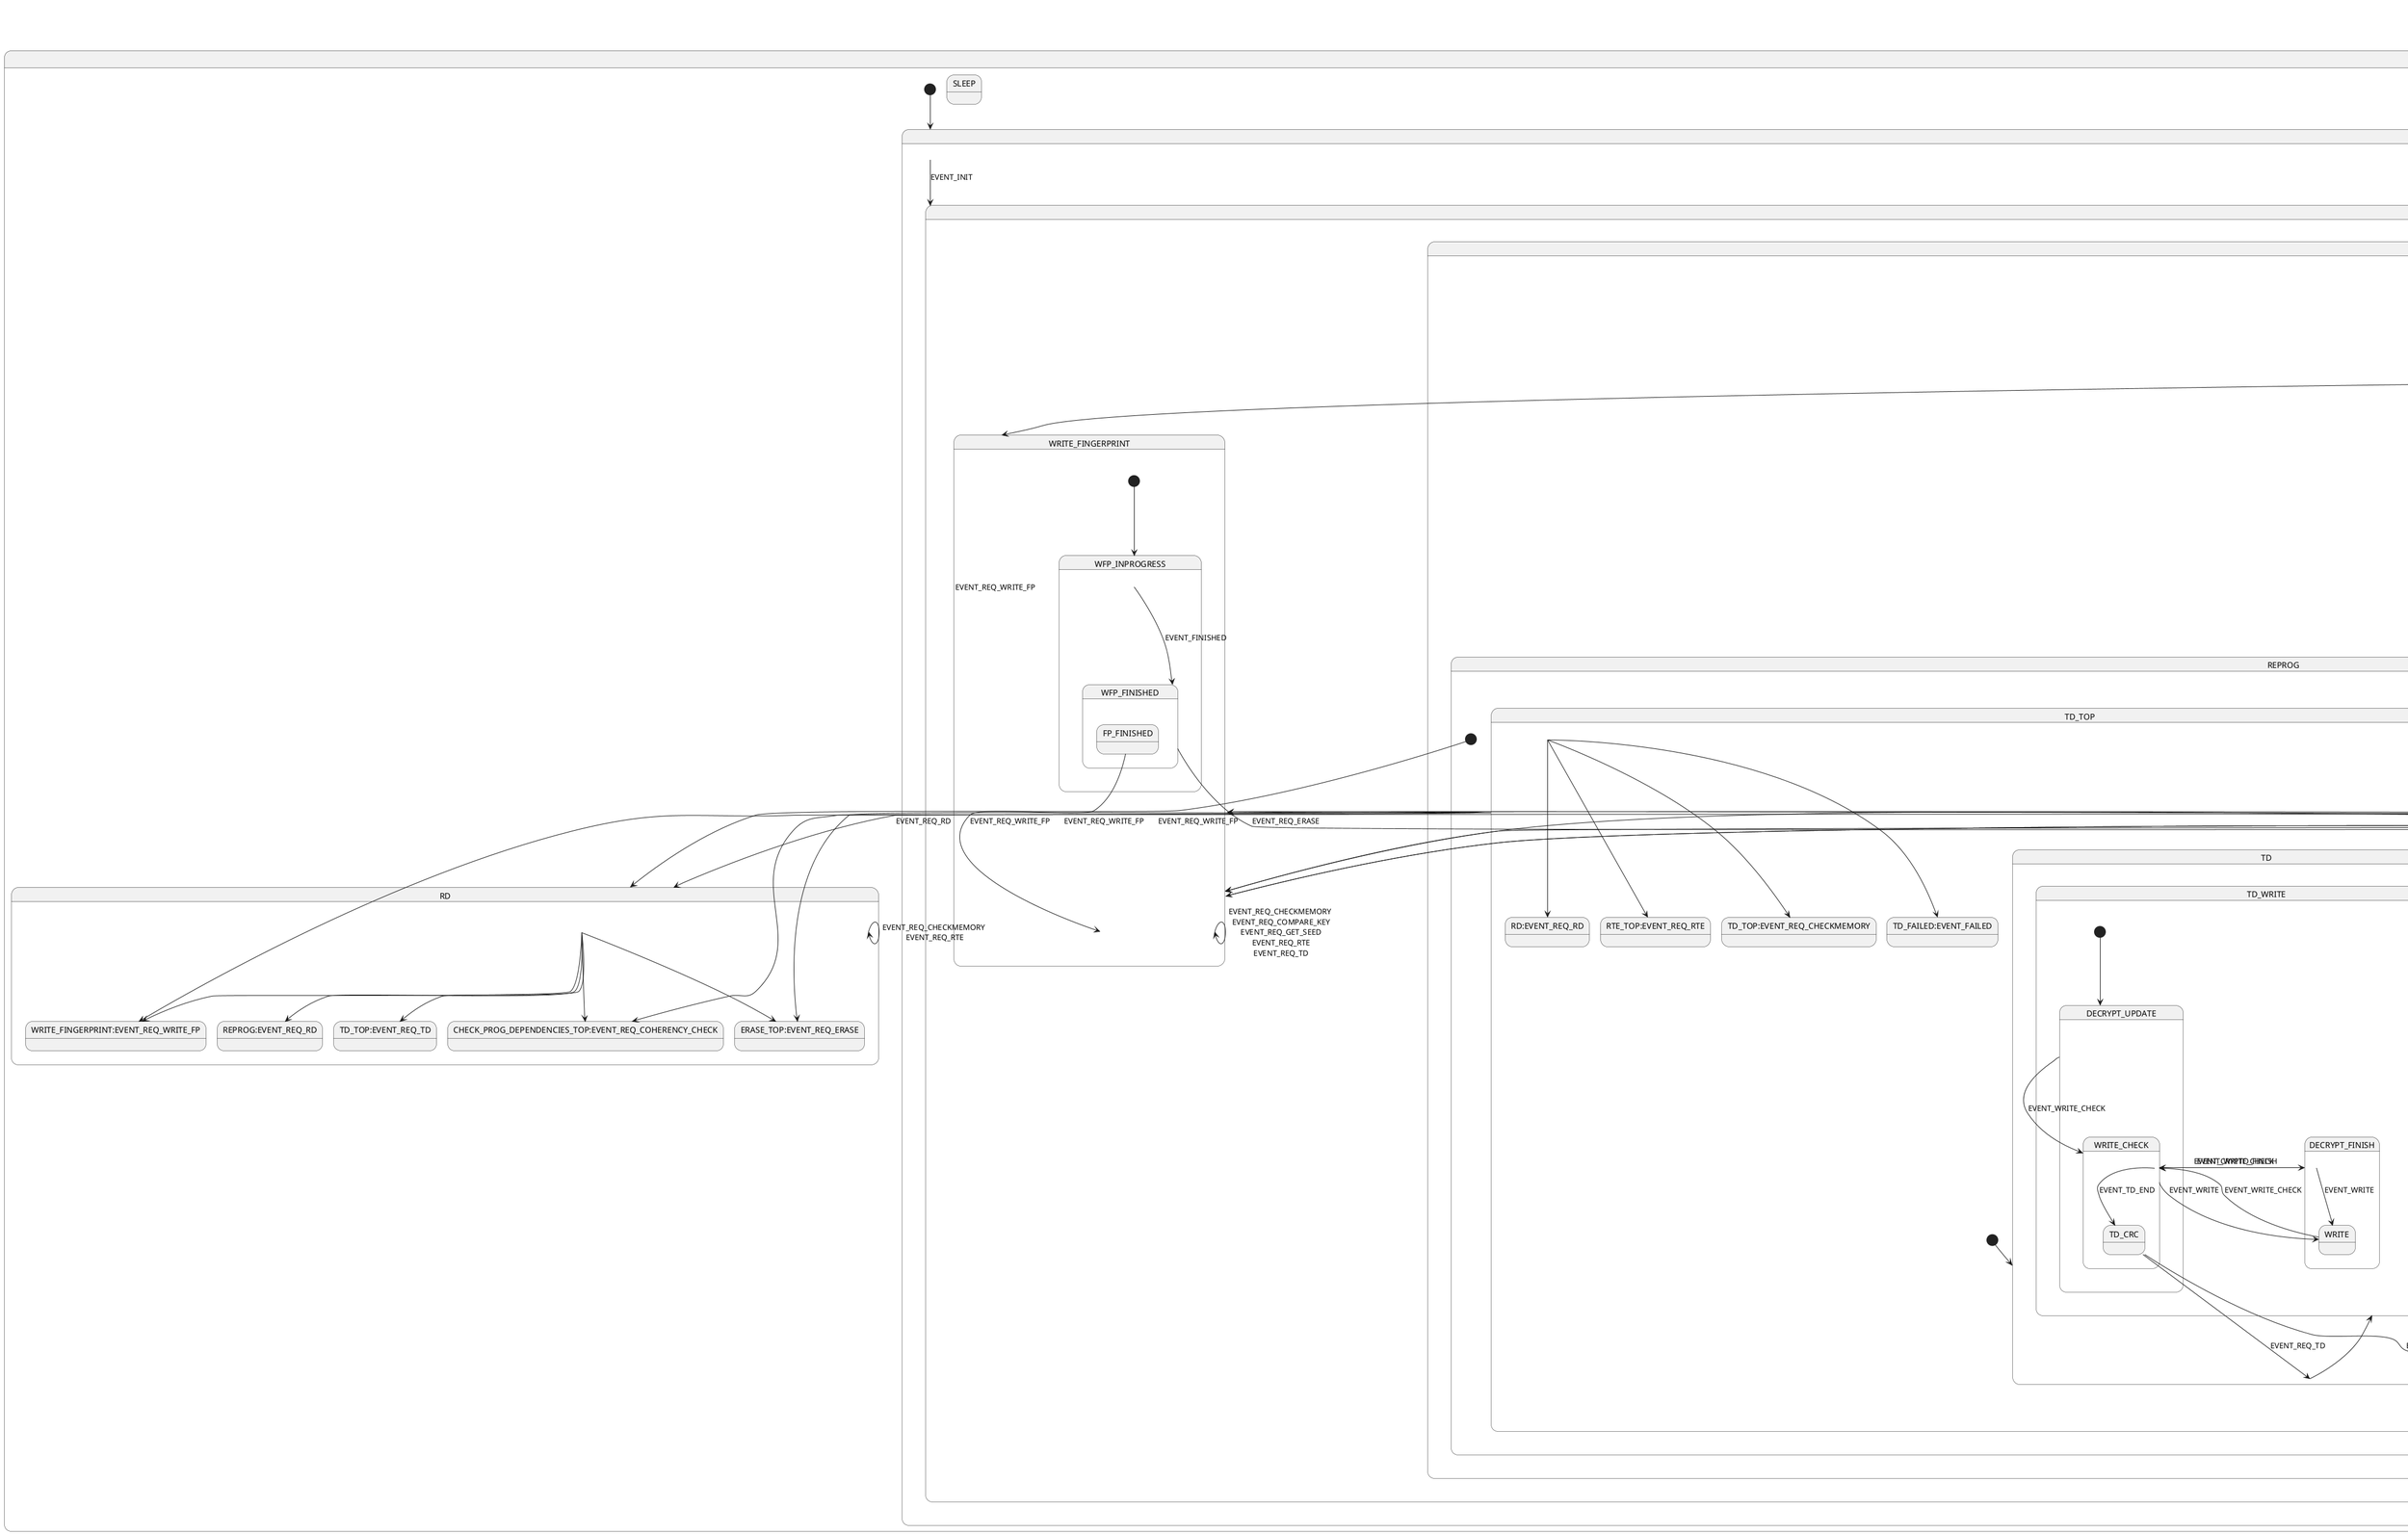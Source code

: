 @startuml

[*]-down->TOP


state TOP {

    [*] -down-> PRE_INIT
    
    state PRE_INIT {
        ' transition list:
        PRE_INIT-down->ALIVE :  EVENT_INIT 
        
    }
    state SLEEP {
        
    }
    ' alive
    INIT-down->PROG_SESSION :  EVENT_OPEN_PROG_SESSION
    INIT-down->DEFAULT_SESSION :  EVENT_REQ_DSC01
    INIT-down->EXT_SESSION :  EVENT_REQ_DSC03
    INIT-down->ECU_RESET :  EVENT_REQ_ER
    INIT-down->RESET :  EVENT_RESET \n EVENT_S3_TIMEOUT
    
    INIT-down->INIT : \n EVENT_REQ_PRECOND_CHECK\n\n
    
    ' note on link : \n internal self-transition
    state ALIVE {
        ' transition list:
        [*] -down-> INIT : \t init leaf state of state alive 

        state INIT {
            ' terminal leap state
            ' No transitions
        }

        ' transition list:
        DEFAULT_SESSION -down-> RESET :  EVENT_TX_CONF
        state DEFAULT_SESSION {
            
        }
        EXT_SESSION-down->EXT_SESSION :  EVENT_REQ_COMPARE_KEY
        EXT_SESSION-down->GET_SEED :  EVENT_REQ_GET_SEED
        state EXT_SESSION {
            ' transition list:
        
        }
        ' transition list:
        PROG_SESSION-down->BLU_RESUME :  EVENT_BLU_PROGRESS
        PROG_SESSION-down-> ERASE_TOP :  EVENT_REQ_ERASE
        PROG_SESSION-down-> GET_SEED :   EVENT_REQ_GET_SEED
        PROG_SESSION-down-> WRITE_FINGERPRINT :   EVENT_REQ_WRITE_FP
        ' 5 internal transition
        PROG_SESSION-down->PROG_SESSION : EVENT_REQ_CHECKMEMORY\n EVENT_REQ_COHERENCY_CHECK\n EVENT_REQ_COMPARE_KEY\n EVENT_REQ_RTE\n EVENT_REQ_TD
        state PROG_SESSION {
            ' terminal leap state
            
        }


        state CHECK_MEMORY_TOP {

            [*]-down-> SIGNATURE_CHECK
             SIGNATURE_CHECK-down-> ERASE_TOP :  EVENT_REQ_ERASE
             SIGNATURE_CHECK-down-> WRITE_FINGERPRINT :  EVENT_REQ_WRITE_FP
            ' 5 internal transition
             SIGNATURE_CHECK-down-> SIGNATURE_CHECK: EVENT_REQ_COMPARE_KEY\n EVENT_REQ_GET_SEED\n EVENT_REQ_RTE\n EVENT_REQ_TD
             SIGNATURE_CHECK-down-> CHECK_MEMORY: EVENT_CRYPTO_FINISH
            SIGNATURE_CHECK-down-> CHECK_MEMORY_FINISH: EVENT_FAILED
            state SIGNATURE_CHECK {
                ' terminal leap state
                
            }
            SECUREBOOT_COMPUTE_CHECKSUM-down->SECUREBOOT_COMPUTE_CHECKSUM: EVENT_FAILED
                SECUREBOOT_COMPUTE_CHECKSUM-down-> BLU_PRE_RESET: EVENT_BLU_PROGRESS
                SECUREBOOT_COMPUTE_CHECKSUM-down-> CHECK_MEMORY_FINISH: EVENT_FINISHED
            state SECUREBOOT_COMPUTE_CHECKSUM{
                ' terminal leap state
                
            }
            CHECK_MEMORY_FINISH-down->CHECK_MEMORY_FINISH: EVENT_REQ_CHECKMEMORY
                CHECK_MEMORY_FINISH-down-> CHECK_PROG_DEPENDENCIES_TOP: EVENT_REQ_COHERENCY_CHECK
                CHECK_MEMORY_FINISH-down-> REPROG: EVENT_REQ_RD
            }
            state CHECK_MEMORY_FINISH{
                ' terminal leap state
            }
            CHECK_MEMORY-down->CHECK_MEMORY: EVENT_CRC_FINISH\n EVENT_CRYPTO_FINISH
                CHECK_MEMORY-down-> BLU_PRE_RESET: EVENT_BLU_PROGRESS
                CHECK_MEMORY-down-> SECUREBOOT_COMPUTE_CHECKSUM: EVENT_CHECKSUM_UPDATE
                CHECK_MEMORY-down-> CHECK_MEMORY_FINISH: EVENT_FAILED\n EVENT_FINISHED    
            state CHECK_MEMORY{
                ' terminal leap state
                
            }
            BLU_RESUME-down-> CHECK_MEMORY_FINISH: EVENT_FINISHED
            state BLU_RESUME{
                ' terminal leap state
                
            }
            BLU_PRE_RESET-down-> RESET: EVENT_TX_CONF
            state BLU_PRE_RESET{
                ' terminal leap state
                
            }

        }
        state CHECK_PROG_DEPENDENCIES_TOP {
            ' 4 internal transitions
            CHECK_PROG_DEPENDENCIES_TOP-down->CHECK_PROG_DEPENDENCIES_TOP: EVENT_REQ_GET_SEED\n EVENT_REQ_RTE\n EVENT_REQ_TD
            
            CHECK_PROG_DEPENDENCIES_TOP-down-> COMPARE_KEY: EVENT_REQ_COMPARE_KEY
            CHECK_PROG_DEPENDENCIES_TOP-down-> ERASE_TOP: EVENT_REQ_ERASE
            CHECK_PROG_DEPENDENCIES_TOP-down-> WRITE_FINGERPRINT: EVENT_REQ_WRITE_FP
            CHECK_PROG_DEP_FINISH-down-> CHECK_PROG_DEP_FINISH: EVENT_FINISHED
            state CHECK_PROG_DEP{
                ' terminal leap state

            }
            CHECK_PROG_DEP_FINISH-down->CHECK_PROG_DEP_FINISH: EVENT_REQ_CHECKMEMORY
            CHECK_PROG_DEP_FINISH-down-> CHECK_PROG_DEPENDENCIES_TOP: EVENT_REQ_COHERENCY_CHECK
            CHECK_PROG_DEP_FINISH-down-> REPROG: EVENT_REQ_RD
            state CHECK_PROG_DEP_FINISH{
                ' terminal leap state
                
            }
            
        }
        '  5 intern transitions
        COMPARE_KEY-down->COMPARE_KEY: EVENT_REQ_CHECKMEMORY\n EVENT_REQ_COMPARE_KEY\n EVENT_REQ_GET_SEED\n EVENT_REQ_RTE\n EVENT_REQ_TD
        COMPARE_KEY-down-> CHECK_PROG_DEPENDENCIES_TOP: EVENT_REQ_COHERENCY_CHECK
        COMPARE_KEY-down-> ERASE_TOP: EVENT_REQ_ERASE
        COMPARE_KEY-down-> RD: EVENT_REQ_RD
        COMPARE_KEY-down-> WRITE_FINGERPRINT: EVENT_REQ_WRITE_FP
        COMPARE_KEY-down-> LOCKED: EVENT_UNLOCK_FAILED
        state COMPARE_KEY {
             ' terminal leap state
            
        }

        state ECU_RESET {
            ' terminal leap state
            ECU_RESET-down-> RESET: EVENT_TX_CONF
        }
        state RESET {
            ' terminal leap state
            ' There are no transitions
        }
        state ERASE_TOP {
            ' 4 internal tansitions
            [*]-down-> ERASE_TRANSMITNRC78
            ERASE_TOP-down->ERASE_TOP: EVENT_REQ_COMPARE_KEY\n EVENT_REQ_GET_SEED\n EVENT_REQ_RTE\n EVENT_REQ_TD
            ERASE_TOP-down-> CHECK_PROG_DEPENDENCIES_TOP: EVENT_REQ_COHERENCY_CHECK
            state ERASE_TRANSMITNRC78{
                ERASE_TRANSMITNRC78-down->ERASE_CHECK: EVENT_TX_CONF
                ' terminal leap state
            }
            state ERASE_NRC78{
                ' terminal leap state
                ERASE_NRC78-down-> ERASE: EVENT_TX_CONF
            }
            state ERASE_CHECK{
                ' terminal leap state
                ERASE_CHECK-down-> ERASE_FINISH: EVENT_FINISHED
                ERASE_CHECK-down-> ERASE: EVENT_TX_CONF
            }
            state ERASE{
                ' terminal leap state
                ERASE-down-> ERASE_FINISH: EVENT_FINISHED
                ERASE-down-> ERASE_NRC78: EVENT_WAIT_NRC78
            }
            state ERASE_FINISH{
                ' terminal leap state
                ERASE_FINISH-down-> ERASE_TOP: EVENT_REQ_ERASE
                ERASE_FINISH-down-> REPROG: EVENT_REQ_RD
                ERASE_FINISH-down-> WRITE_FINGERPRINT: EVENT_REQ_WRITE_FP
            }
            
        }
        state EXT_SESSION {
            ' terminal leap state
            EXT_SESSION-down->EXT_SESSION: EVENT_REQ_COMPARE_KEY
            EXT_SESSION-down-> GET_SEED: EVENT_REQ_GET_SEED
        }

        state GET_SEED {
            ' terminal leap state
            GET_SEED-down->GET_SEED: EVENT_REQ_CHECKMEMORY\n EVENT_REQ_COHERENCY_CHECK\n EVENT_REQ_GET_SEED\n EVENT_REQ_RTE\n EVENT_REQ_TD\n EVENT_REQ_WRITE_FP
            GET_SEED-down-> COMPARE_KEY: EVENT_REQ_COMPARE_KEY
            GET_SEED-down-> LOCKED: EVENT_UNLOCK_FAILED
        }
        state LOCKED {
            ' terminal leap state
            ' 6 intern trans
            LOCKED-down->LOCKED: EVENT_REQ_CHECKMEMORY\n EVENT_REQ_COHERENCY_CHECK\n EVENT_REQ_COMPARE_KEY\n EVENT_REQ_RTE\n EVENT_REQ_TD\n EVENT_REQ_WRITE_FP
            LOCKED-down->GET_SEED: EVENT_REQ_GET_SEED
        }
        
        state REPROG {
            [*]-down->RD
            ' 2 internal transitions
            REPROG-down->REPROG:EVENT_REQ_COMPARE_KEY\nEVENT_REQ_GET_SEED

            state RD{
                ' terminal leap state
                ' 3 internal transitions
                RD-down->RD:EVENT_REQ_CHECKMEMORY\n EVENT_REQ_RTE
                RD-down-> CHECK_PROG_DEPENDENCIES_TOP:EVENT_REQ_COHERENCY_CHECK
                RD-down-> ERASE_TOP:EVENT_REQ_ERASE
                RD-down-> REPROG:EVENT_REQ_RD
                RD-down-> TD_TOP:EVENT_REQ_TD
                RD-down-> WRITE_FINGERPRINT:EVENT_REQ_WRITE_FP
            }
            state  TD_TOP{
                [*]-down-> TD
                TD_TOP-down->TD_TOP:EVENT_REQ_CHECKMEMORY
                TD_TOP-down-> TD_FAILED:EVENT_FAILED
                TD_TOP-down-> CHECK_PROG_DEPENDENCIES_TOP:EVENT_REQ_COHERENCY_CHECK
                TD_TOP-down-> ERASE_TOP:EVENT_REQ_ERASE
                TD_TOP-down-> RD:EVENT_REQ_RD
                TD_TOP-down-> RTE_TOP:EVENT_REQ_RTE
                TD_TOP-down-> WRITE_FINGERPRINT:EVENT_REQ_WRITE_FP

                state TD{
                    ' terminal leap state
                    TD-down-> TD_WRITE: EVENT_WRITE_CHECK
                }

                state TD_WRITE{
                    [*]-down-> DECRYPT_UPDATE
                    ' 2 internal transitions
                    TD_WRITE-down->TD_WRITE: EVENT_REQ_TD\n EVENT_STREAMING
                    
                    state DECRYPT_UPDATE{
                        ' terminal leap state
                        DECRYPT_UPDATE-down-> WRITE_CHECK: EVENT_WRITE_CHECK
                    }


                    state DECRYPT_FINISH{
                        ' terminal leap state
                        DECRYPT_FINISH-down-> WRITE: EVENT_WRITE
                        DECRYPT_FINISH-down-> WRITE_CHECK: EVENT_WRITE_CHECK
                    }

                    state WRITE_CHECK{
                        ' terminal leap state
                        WRITE_CHECK-down-> DECRYPT_FINISH: EVENT_CRYPTO_FINISH
                        WRITE_CHECK-down-> TD_CRC: EVENT_TD_END
                        WRITE_CHECK-down-> WRITE: EVENT_WRITE
                    }
                    state WRITE{
                        ' terminal leap state
                        WRITE-down-> WRITE_CHECK: EVENT_WRITE_CHECK
                    }

                }
                state TD_FAILED{
                    ' terminal leap state
                    TD_FAILED-down-> TD: EVENT_REQ_TD
                    TD_FAILED-down-> TD_STREAMING: EVENT_STREAMING
                }
                state TD_CRC{
                    ' terminal leap state
                    TD_CRC-down-> TD: EVENT_REQ_TD
                    TD_CRC-down-> TD_STREAMING: EVENT_STREAMING
                }
                ' addition state compared to origin sc 
                state TD_STREAMING{
                    ' terminal leap state
                    TD_STREAMING-down-> TD_WRITE: EVENT_WRITE_CHECK
                }
                
            }
            state RTE_TOP{
                [*]-down-> RTE
                ' 2 internal transitions
                RTE_TOP-down->RTE_TOP: EVENT_REQ_RTE\n  EVENT_REQ_TD
                RTE_TOP-down-> ERASE_TOP: EVENT_REQ_ERASE
                RTE_TOP-down-> REPROG: EVENT_REQ_RD
                RTE_TOP-down-> WRITE_FINGERPRINT: EVENT_REQ_WRITE_FP
                state RTE {
                    ' terminal leap state
                    RTE-down-> RTE_FAILED: EVENT_FAILED
                    RTE-down-> RTE_FINISH: EVENT_FINISHED
                }
                state RTE_FAILED{
                    ' terminal leap state
                    ' No transitions
                }
                state RTE_FINISH{
                    ' terminal leap state
                    RTE_FINISH-down-> CHECK_MEMORY_TOP: EVENT_REQ_CHECKMEMORY
                    RTE_FINISH-down-> CHECK_PROG_DEPENDENCIES_TOP: EVENT_REQ_COHERENCY_CHECK
                }
            }
        state WRITE_FINGERPRINT {
            [*]-down-> WFP_INPROGRESS
            ' 6 internal transitions
            WRITE_FINGERPRINT-down->WRITE_FINGERPRINT: EVENT_REQ_CHECKMEMORY\n EVENT_REQ_COMPARE_KEY\n EVENT_REQ_GET_SEED\n EVENT_REQ_RTE\n EVENT_REQ_TD
            WRITE_FINGERPRINT-down-> CHECK_PROG_DEPENDENCIES_TOP:  EVENT_REQ_COHERENCY_CHECK

            state WFP_INPROGRESS{
                ' terminal leap state
                WFP_INPROGRESS-down-> WFP_FINISHED: EVENT_FINISHED
            }
            state WFP_FINISHED{
                ' terminal leap state
                WFP_FINISHED-down-> ERASE_TOP: EVENT_REQ_ERASE
                FP_FINISHED-down-> WRITE_FINGERPRINT: EVENT_REQ_WRITE_FP
            }
            
        }

    }
}   


@enduml